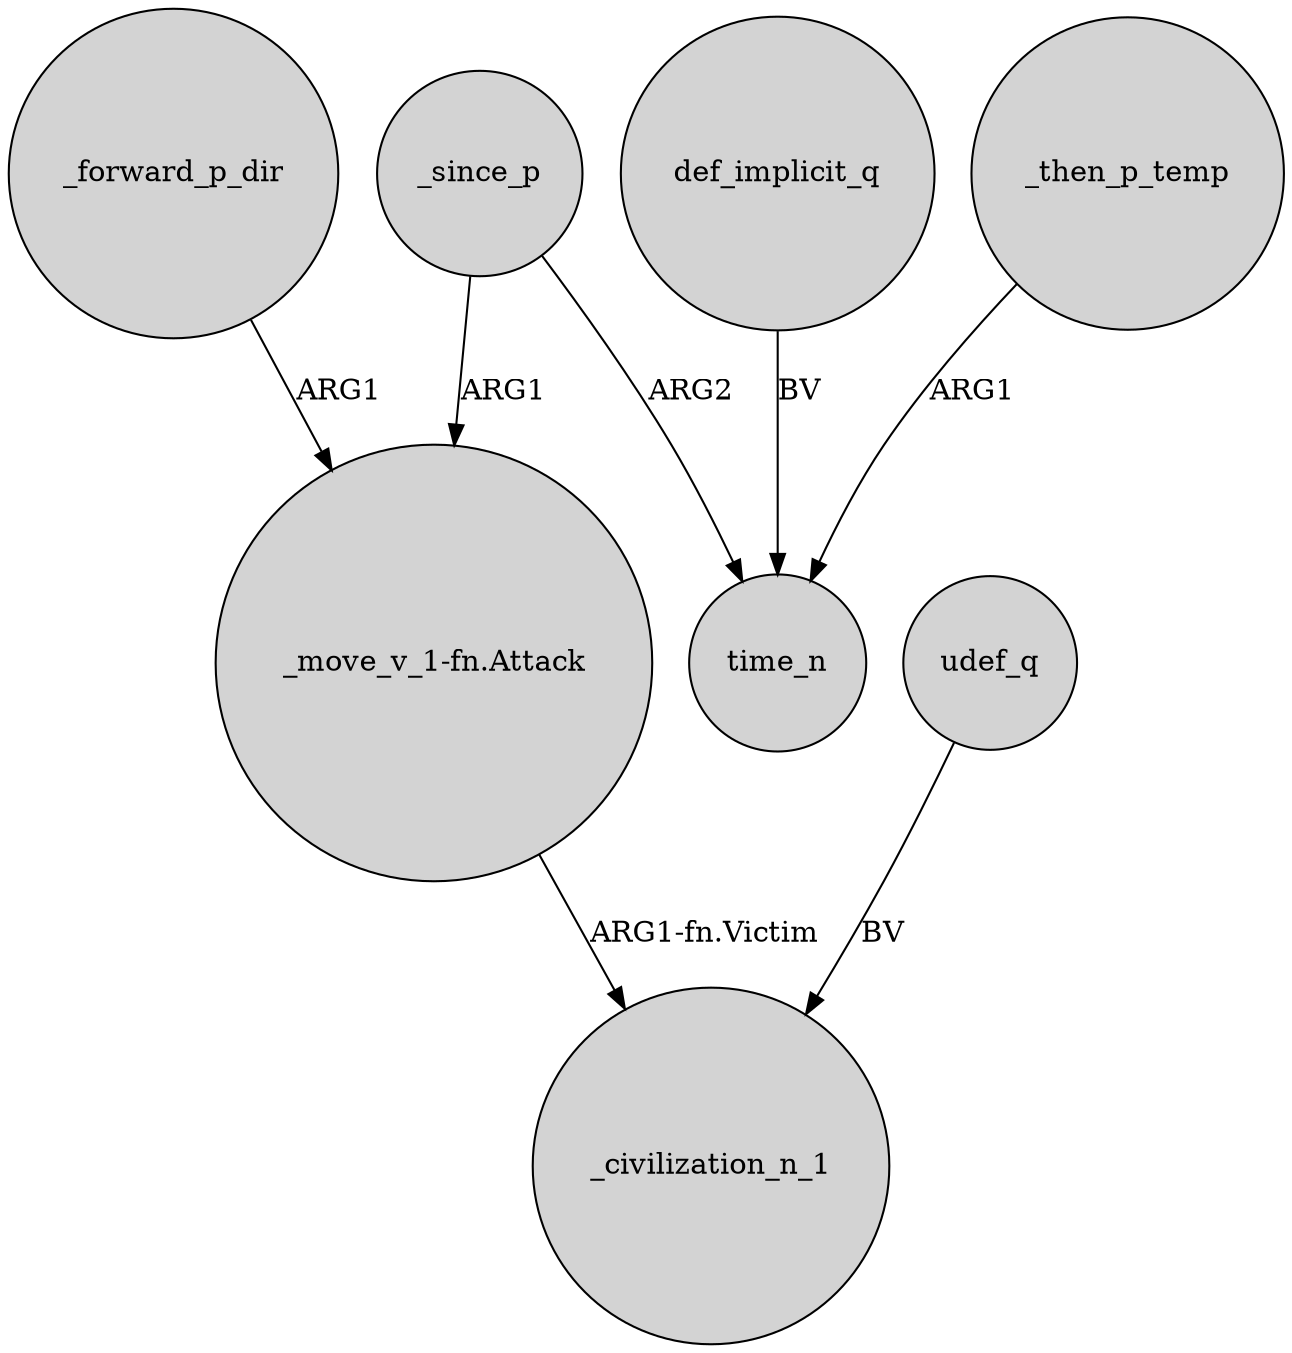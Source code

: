 digraph {
	node [shape=circle style=filled]
	_since_p -> "_move_v_1-fn.Attack" [label=ARG1]
	"_move_v_1-fn.Attack" -> _civilization_n_1 [label="ARG1-fn.Victim"]
	_then_p_temp -> time_n [label=ARG1]
	_forward_p_dir -> "_move_v_1-fn.Attack" [label=ARG1]
	udef_q -> _civilization_n_1 [label=BV]
	_since_p -> time_n [label=ARG2]
	def_implicit_q -> time_n [label=BV]
}
